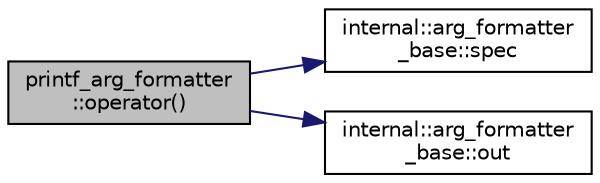 digraph "printf_arg_formatter::operator()"
{
  edge [fontname="Helvetica",fontsize="10",labelfontname="Helvetica",labelfontsize="10"];
  node [fontname="Helvetica",fontsize="10",shape=record];
  rankdir="LR";
  Node1 [label="printf_arg_formatter\l::operator()",height=0.2,width=0.4,color="black", fillcolor="grey75", style="filled" fontcolor="black"];
  Node1 -> Node2 [color="midnightblue",fontsize="10",style="solid",fontname="Helvetica"];
  Node2 [label="internal::arg_formatter\l_base::spec",height=0.2,width=0.4,color="black", fillcolor="white", style="filled",URL="$classinternal_1_1arg__formatter__base.html#aee5efc224d29ce5352d856cbb9afeffa"];
  Node1 -> Node3 [color="midnightblue",fontsize="10",style="solid",fontname="Helvetica"];
  Node3 [label="internal::arg_formatter\l_base::out",height=0.2,width=0.4,color="black", fillcolor="white", style="filled",URL="$classinternal_1_1arg__formatter__base.html#a01c4577755b7ce197ce0da3a94b5fc82"];
}
